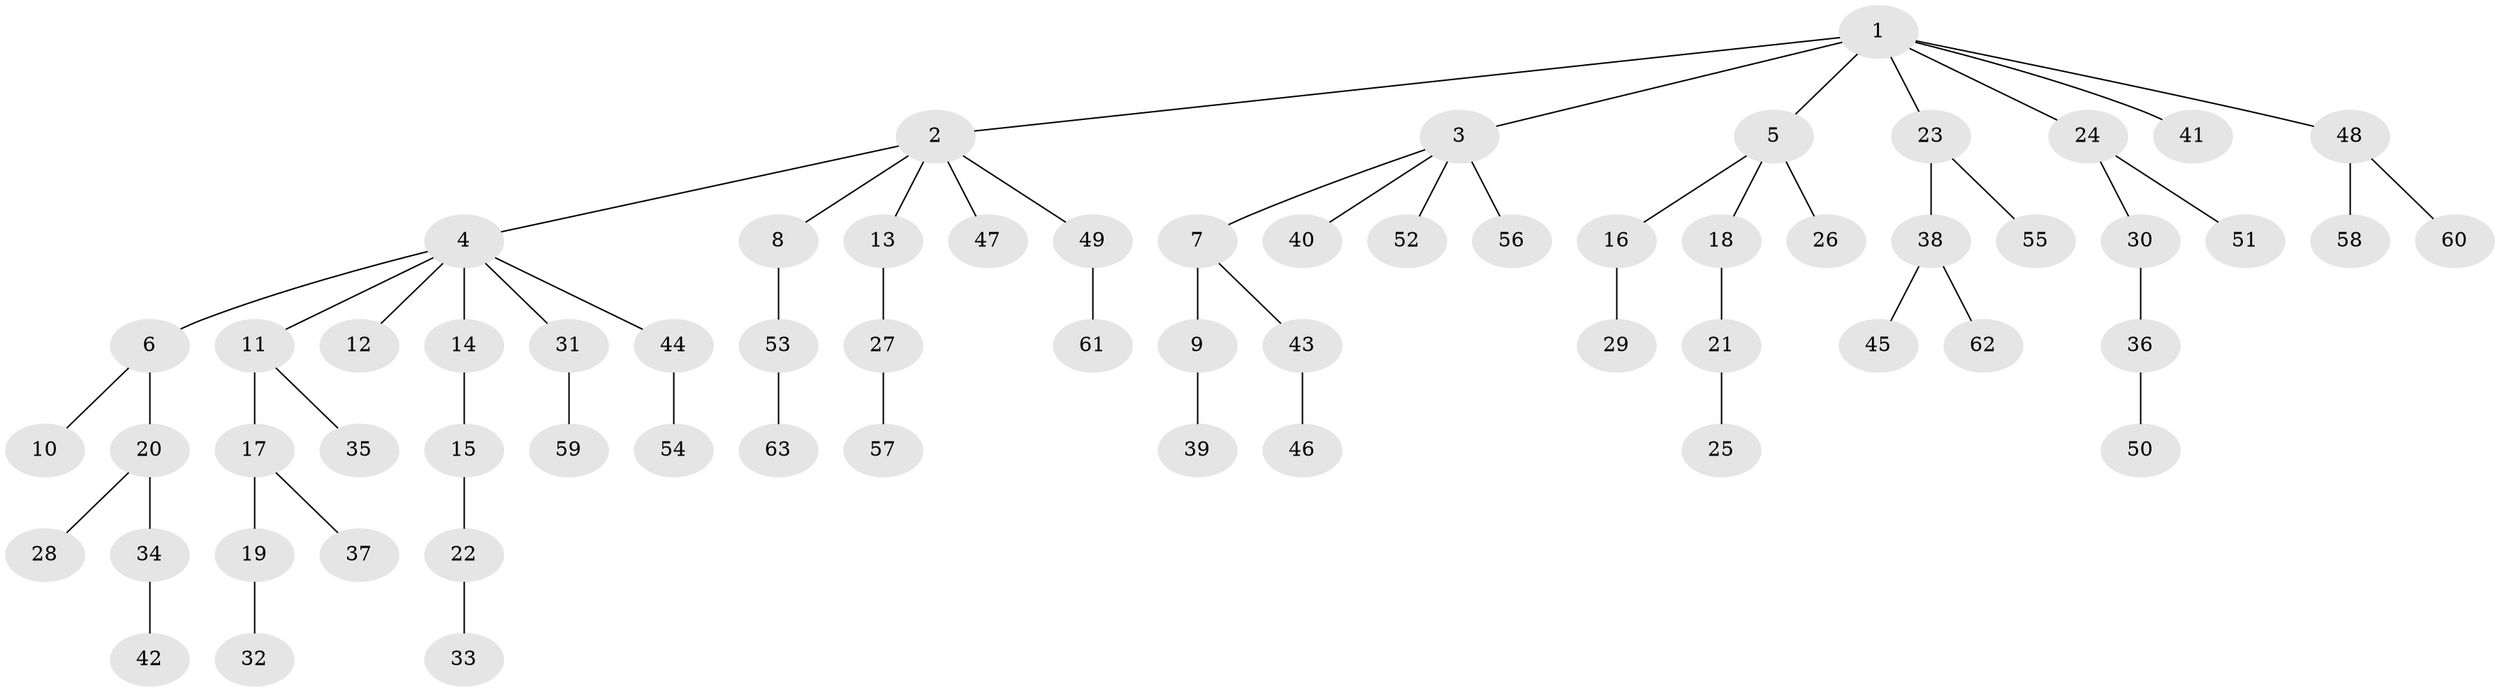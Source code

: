 // original degree distribution, {7: 0.024390243902439025, 6: 0.016260162601626018, 5: 0.016260162601626018, 4: 0.04878048780487805, 3: 0.12195121951219512, 2: 0.3008130081300813, 1: 0.4715447154471545}
// Generated by graph-tools (version 1.1) at 2025/36/03/09/25 02:36:51]
// undirected, 63 vertices, 62 edges
graph export_dot {
graph [start="1"]
  node [color=gray90,style=filled];
  1;
  2;
  3;
  4;
  5;
  6;
  7;
  8;
  9;
  10;
  11;
  12;
  13;
  14;
  15;
  16;
  17;
  18;
  19;
  20;
  21;
  22;
  23;
  24;
  25;
  26;
  27;
  28;
  29;
  30;
  31;
  32;
  33;
  34;
  35;
  36;
  37;
  38;
  39;
  40;
  41;
  42;
  43;
  44;
  45;
  46;
  47;
  48;
  49;
  50;
  51;
  52;
  53;
  54;
  55;
  56;
  57;
  58;
  59;
  60;
  61;
  62;
  63;
  1 -- 2 [weight=1.0];
  1 -- 3 [weight=2.0];
  1 -- 5 [weight=1.0];
  1 -- 23 [weight=1.0];
  1 -- 24 [weight=1.0];
  1 -- 41 [weight=1.0];
  1 -- 48 [weight=1.0];
  2 -- 4 [weight=1.0];
  2 -- 8 [weight=1.0];
  2 -- 13 [weight=1.0];
  2 -- 47 [weight=1.0];
  2 -- 49 [weight=1.0];
  3 -- 7 [weight=1.0];
  3 -- 40 [weight=1.0];
  3 -- 52 [weight=1.0];
  3 -- 56 [weight=1.0];
  4 -- 6 [weight=1.0];
  4 -- 11 [weight=1.0];
  4 -- 12 [weight=1.0];
  4 -- 14 [weight=1.0];
  4 -- 31 [weight=1.0];
  4 -- 44 [weight=1.0];
  5 -- 16 [weight=1.0];
  5 -- 18 [weight=1.0];
  5 -- 26 [weight=1.0];
  6 -- 10 [weight=1.0];
  6 -- 20 [weight=1.0];
  7 -- 9 [weight=1.0];
  7 -- 43 [weight=1.0];
  8 -- 53 [weight=1.0];
  9 -- 39 [weight=1.0];
  11 -- 17 [weight=1.0];
  11 -- 35 [weight=1.0];
  13 -- 27 [weight=1.0];
  14 -- 15 [weight=1.0];
  15 -- 22 [weight=1.0];
  16 -- 29 [weight=1.0];
  17 -- 19 [weight=3.0];
  17 -- 37 [weight=1.0];
  18 -- 21 [weight=1.0];
  19 -- 32 [weight=1.0];
  20 -- 28 [weight=1.0];
  20 -- 34 [weight=1.0];
  21 -- 25 [weight=3.0];
  22 -- 33 [weight=2.0];
  23 -- 38 [weight=1.0];
  23 -- 55 [weight=1.0];
  24 -- 30 [weight=1.0];
  24 -- 51 [weight=1.0];
  27 -- 57 [weight=1.0];
  30 -- 36 [weight=1.0];
  31 -- 59 [weight=1.0];
  34 -- 42 [weight=1.0];
  36 -- 50 [weight=1.0];
  38 -- 45 [weight=1.0];
  38 -- 62 [weight=1.0];
  43 -- 46 [weight=1.0];
  44 -- 54 [weight=1.0];
  48 -- 58 [weight=1.0];
  48 -- 60 [weight=1.0];
  49 -- 61 [weight=1.0];
  53 -- 63 [weight=1.0];
}

